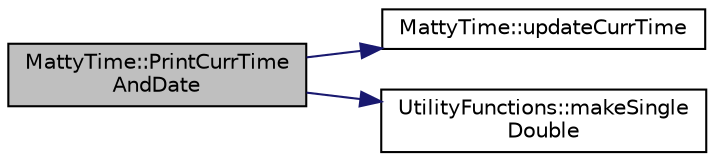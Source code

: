 digraph "MattyTime::PrintCurrTimeAndDate"
{
  edge [fontname="Helvetica",fontsize="10",labelfontname="Helvetica",labelfontsize="10"];
  node [fontname="Helvetica",fontsize="10",shape=record];
  rankdir="LR";
  Node23 [label="MattyTime::PrintCurrTime\lAndDate",height=0.2,width=0.4,color="black", fillcolor="grey75", style="filled", fontcolor="black"];
  Node23 -> Node24 [color="midnightblue",fontsize="10",style="solid"];
  Node24 [label="MattyTime::updateCurrTime",height=0.2,width=0.4,color="black", fillcolor="white", style="filled",URL="$classMattyTime.html#a52a7500e419fe56d10ddf2715fc96d06"];
  Node23 -> Node25 [color="midnightblue",fontsize="10",style="solid"];
  Node25 [label="UtilityFunctions::makeSingle\lDouble",height=0.2,width=0.4,color="black", fillcolor="white", style="filled",URL="$classUtilityFunctions.html#a9decf9e823f96af31a5dac497f2c68d2"];
}
